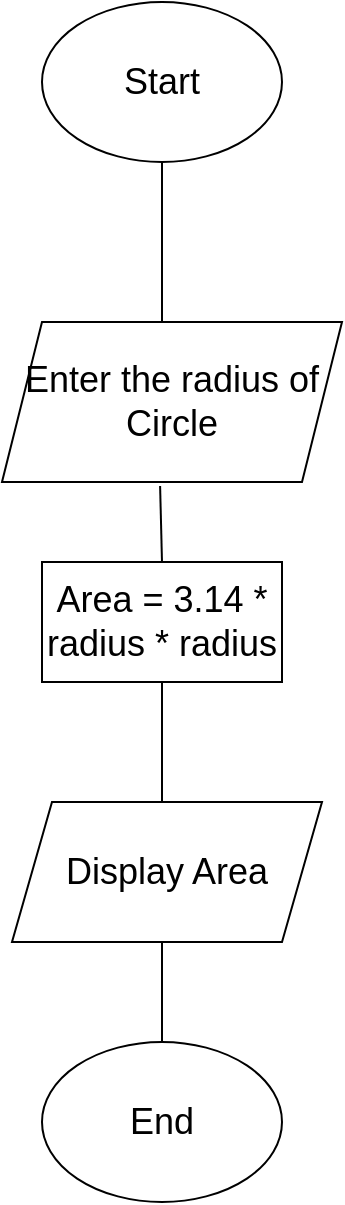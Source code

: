 <mxfile version="20.8.16" type="device"><diagram id="C5RBs43oDa-KdzZeNtuy" name="Page-1"><mxGraphModel dx="1387" dy="788" grid="1" gridSize="10" guides="1" tooltips="1" connect="1" arrows="1" fold="1" page="1" pageScale="1" pageWidth="827" pageHeight="1169" math="0" shadow="0"><root><mxCell id="WIyWlLk6GJQsqaUBKTNV-0"/><mxCell id="WIyWlLk6GJQsqaUBKTNV-1" parent="WIyWlLk6GJQsqaUBKTNV-0"/><mxCell id="0v7o5q7ZTK0p2qeHM7To-0" value="&lt;font style=&quot;font-size: 18px;&quot;&gt;Start&lt;/font&gt;" style="ellipse;whiteSpace=wrap;html=1;" vertex="1" parent="WIyWlLk6GJQsqaUBKTNV-1"><mxGeometry x="340" y="80" width="120" height="80" as="geometry"/></mxCell><mxCell id="0v7o5q7ZTK0p2qeHM7To-1" value="" style="endArrow=none;html=1;rounded=0;fontSize=18;entryX=0.5;entryY=1;entryDx=0;entryDy=0;" edge="1" parent="WIyWlLk6GJQsqaUBKTNV-1" target="0v7o5q7ZTK0p2qeHM7To-0"><mxGeometry width="50" height="50" relative="1" as="geometry"><mxPoint x="400" y="240" as="sourcePoint"/><mxPoint x="440" y="380" as="targetPoint"/></mxGeometry></mxCell><mxCell id="0v7o5q7ZTK0p2qeHM7To-2" value="Enter the radius of Circle" style="shape=parallelogram;perimeter=parallelogramPerimeter;whiteSpace=wrap;html=1;fixedSize=1;fontSize=18;" vertex="1" parent="WIyWlLk6GJQsqaUBKTNV-1"><mxGeometry x="320" y="240" width="170" height="80" as="geometry"/></mxCell><mxCell id="0v7o5q7ZTK0p2qeHM7To-3" value="Area = 3.14 * radius * radius" style="rounded=0;whiteSpace=wrap;html=1;fontSize=18;" vertex="1" parent="WIyWlLk6GJQsqaUBKTNV-1"><mxGeometry x="340" y="360" width="120" height="60" as="geometry"/></mxCell><mxCell id="0v7o5q7ZTK0p2qeHM7To-4" value="" style="endArrow=none;html=1;rounded=0;fontSize=18;entryX=0.465;entryY=1.025;entryDx=0;entryDy=0;entryPerimeter=0;" edge="1" parent="WIyWlLk6GJQsqaUBKTNV-1" target="0v7o5q7ZTK0p2qeHM7To-2"><mxGeometry width="50" height="50" relative="1" as="geometry"><mxPoint x="400" y="360" as="sourcePoint"/><mxPoint x="400" y="330" as="targetPoint"/></mxGeometry></mxCell><mxCell id="0v7o5q7ZTK0p2qeHM7To-5" value="Display Area" style="shape=parallelogram;perimeter=parallelogramPerimeter;whiteSpace=wrap;html=1;fixedSize=1;fontSize=18;" vertex="1" parent="WIyWlLk6GJQsqaUBKTNV-1"><mxGeometry x="325" y="480" width="155" height="70" as="geometry"/></mxCell><mxCell id="0v7o5q7ZTK0p2qeHM7To-6" value="" style="endArrow=none;html=1;rounded=0;fontSize=18;exitX=0.5;exitY=1;exitDx=0;exitDy=0;" edge="1" parent="WIyWlLk6GJQsqaUBKTNV-1" source="0v7o5q7ZTK0p2qeHM7To-3"><mxGeometry width="50" height="50" relative="1" as="geometry"><mxPoint x="390" y="380" as="sourcePoint"/><mxPoint x="400" y="480" as="targetPoint"/><Array as="points"><mxPoint x="400" y="480"/></Array></mxGeometry></mxCell><mxCell id="0v7o5q7ZTK0p2qeHM7To-7" value="End" style="ellipse;whiteSpace=wrap;html=1;fontSize=18;" vertex="1" parent="WIyWlLk6GJQsqaUBKTNV-1"><mxGeometry x="340" y="600" width="120" height="80" as="geometry"/></mxCell><mxCell id="0v7o5q7ZTK0p2qeHM7To-9" value="" style="endArrow=none;html=1;rounded=0;fontSize=18;exitX=0.5;exitY=0;exitDx=0;exitDy=0;" edge="1" parent="WIyWlLk6GJQsqaUBKTNV-1" source="0v7o5q7ZTK0p2qeHM7To-7"><mxGeometry width="50" height="50" relative="1" as="geometry"><mxPoint x="350" y="600" as="sourcePoint"/><mxPoint x="400" y="550" as="targetPoint"/></mxGeometry></mxCell></root></mxGraphModel></diagram></mxfile>
